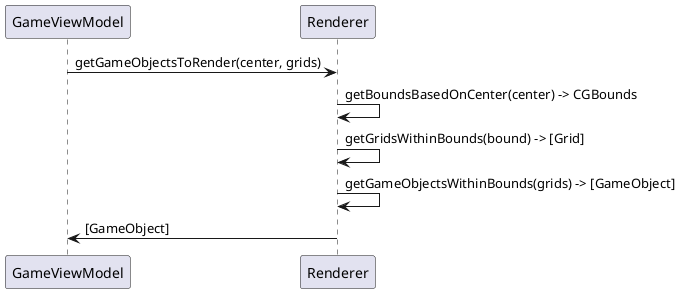 @startuml
participant GameViewModel as GVM
participant Renderer as R

GVM -> R: getGameObjectsToRender(center, grids)
R -> R: getBoundsBasedOnCenter(center) -> CGBounds
R -> R: getGridsWithinBounds(bound) -> [Grid]
R -> R: getGameObjectsWithinBounds(grids) -> [GameObject]
R -> GVM: [GameObject]
@enduml